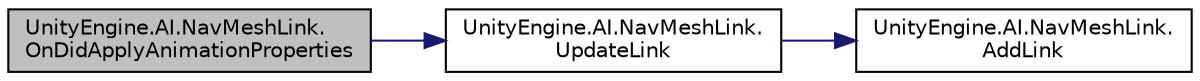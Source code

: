 digraph "UnityEngine.AI.NavMeshLink.OnDidApplyAnimationProperties"
{
 // LATEX_PDF_SIZE
  edge [fontname="Helvetica",fontsize="10",labelfontname="Helvetica",labelfontsize="10"];
  node [fontname="Helvetica",fontsize="10",shape=record];
  rankdir="LR";
  Node4 [label="UnityEngine.AI.NavMeshLink.\lOnDidApplyAnimationProperties",height=0.2,width=0.4,color="black", fillcolor="grey75", style="filled", fontcolor="black",tooltip=" "];
  Node4 -> Node5 [color="midnightblue",fontsize="10",style="solid",fontname="Helvetica"];
  Node5 [label="UnityEngine.AI.NavMeshLink.\lUpdateLink",height=0.2,width=0.4,color="black", fillcolor="white", style="filled",URL="$class_unity_engine_1_1_a_i_1_1_nav_mesh_link.html#afb2b43693840e3b4797402528279043a",tooltip=" "];
  Node5 -> Node6 [color="midnightblue",fontsize="10",style="solid",fontname="Helvetica"];
  Node6 [label="UnityEngine.AI.NavMeshLink.\lAddLink",height=0.2,width=0.4,color="black", fillcolor="white", style="filled",URL="$class_unity_engine_1_1_a_i_1_1_nav_mesh_link.html#a145db50b6efe2129f9590aebb810ec7e",tooltip=" "];
}
